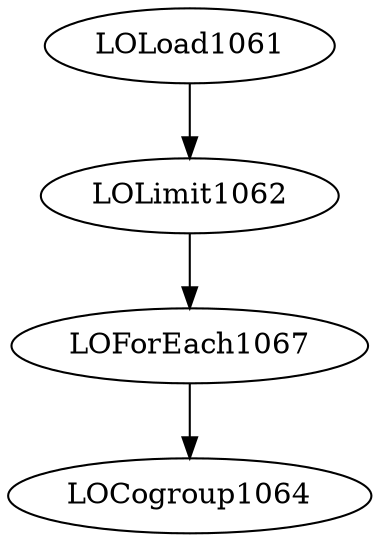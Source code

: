 digraph graph1 {
    LOLoad1061 -> LOLimit1062;
    LOLimit1062 [limit="100"];
    LOLimit1062 -> LOForEach1067;
    LOForEach1067 [hasflat="false"];
    LOForEach1067 -> LOCogroup1064;
}
